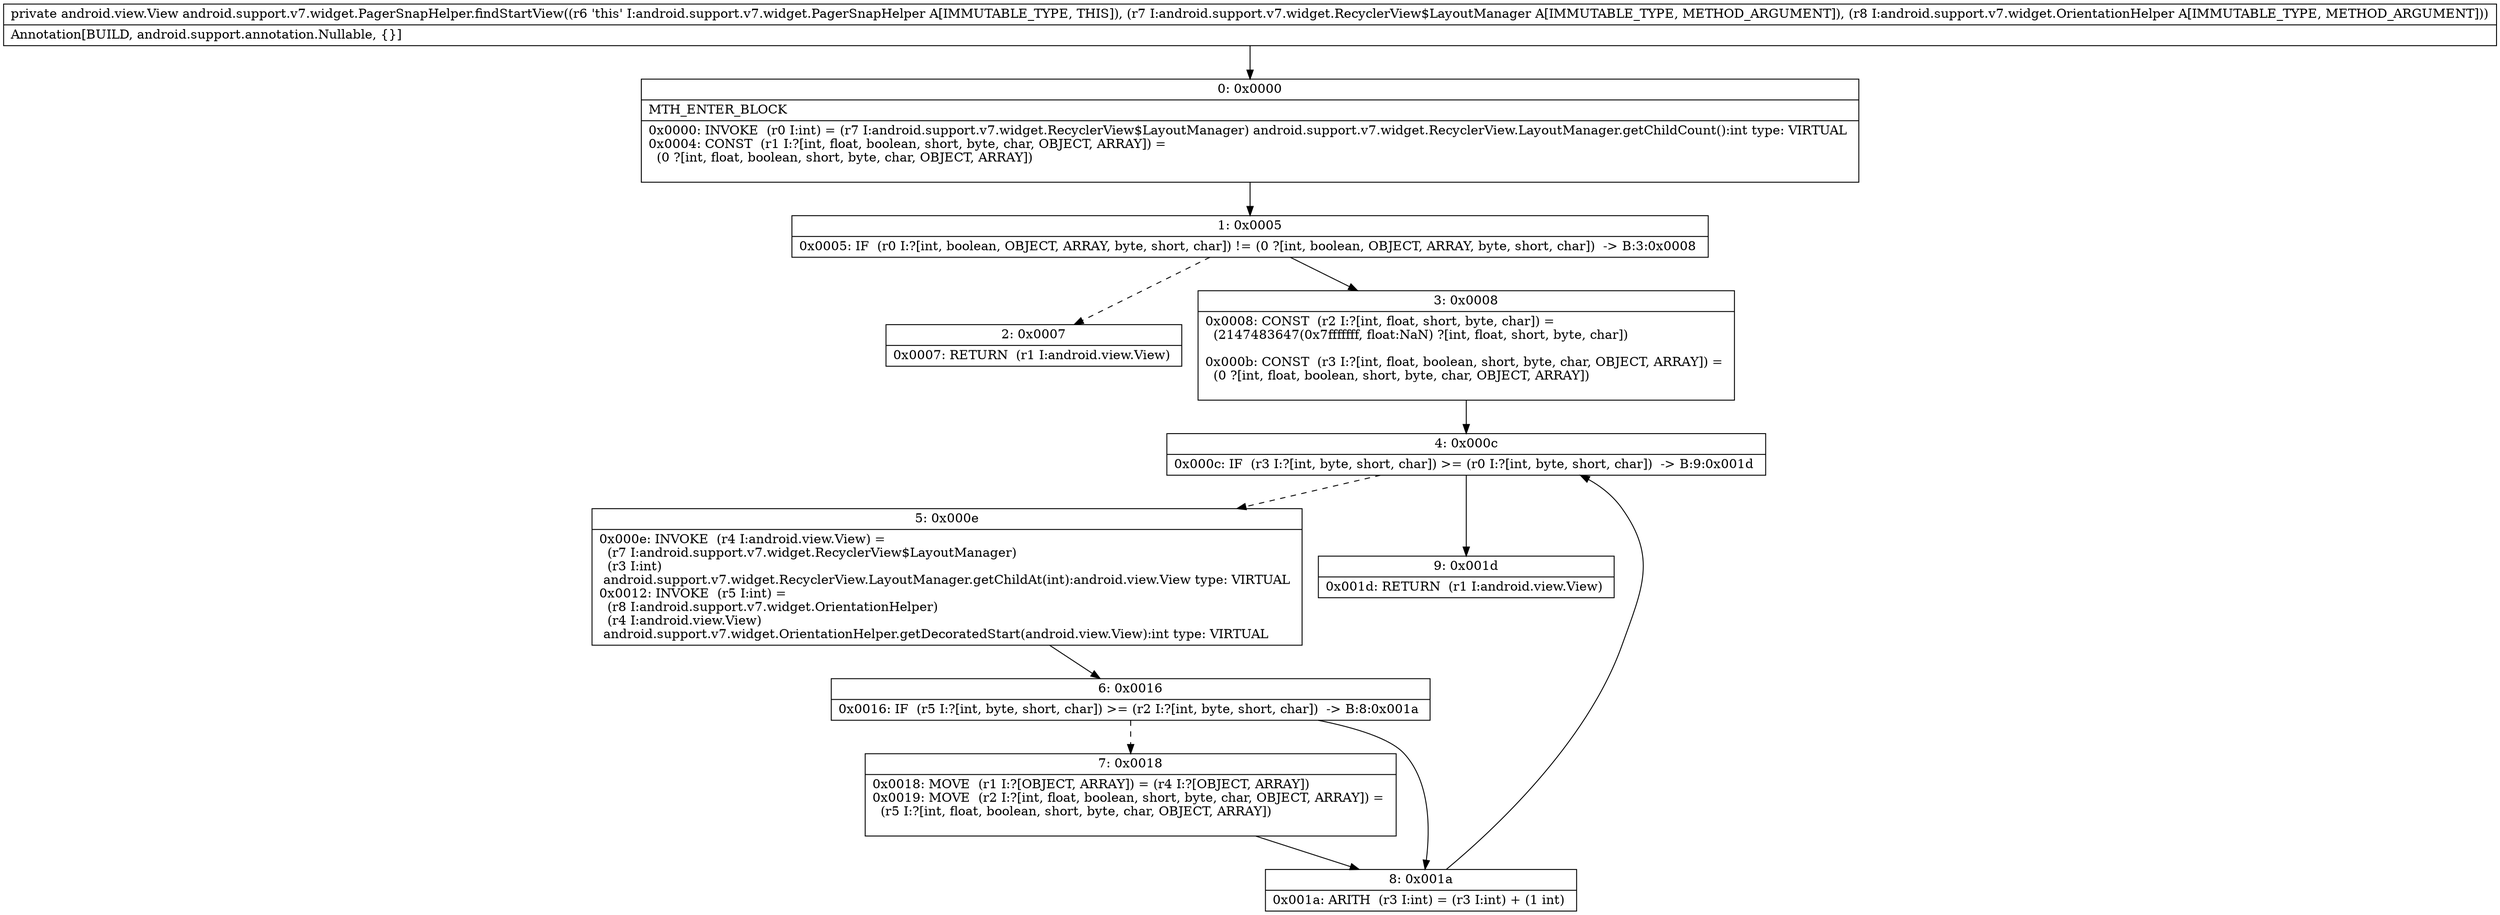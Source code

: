 digraph "CFG forandroid.support.v7.widget.PagerSnapHelper.findStartView(Landroid\/support\/v7\/widget\/RecyclerView$LayoutManager;Landroid\/support\/v7\/widget\/OrientationHelper;)Landroid\/view\/View;" {
Node_0 [shape=record,label="{0\:\ 0x0000|MTH_ENTER_BLOCK\l|0x0000: INVOKE  (r0 I:int) = (r7 I:android.support.v7.widget.RecyclerView$LayoutManager) android.support.v7.widget.RecyclerView.LayoutManager.getChildCount():int type: VIRTUAL \l0x0004: CONST  (r1 I:?[int, float, boolean, short, byte, char, OBJECT, ARRAY]) = \l  (0 ?[int, float, boolean, short, byte, char, OBJECT, ARRAY])\l \l}"];
Node_1 [shape=record,label="{1\:\ 0x0005|0x0005: IF  (r0 I:?[int, boolean, OBJECT, ARRAY, byte, short, char]) != (0 ?[int, boolean, OBJECT, ARRAY, byte, short, char])  \-\> B:3:0x0008 \l}"];
Node_2 [shape=record,label="{2\:\ 0x0007|0x0007: RETURN  (r1 I:android.view.View) \l}"];
Node_3 [shape=record,label="{3\:\ 0x0008|0x0008: CONST  (r2 I:?[int, float, short, byte, char]) = \l  (2147483647(0x7fffffff, float:NaN) ?[int, float, short, byte, char])\l \l0x000b: CONST  (r3 I:?[int, float, boolean, short, byte, char, OBJECT, ARRAY]) = \l  (0 ?[int, float, boolean, short, byte, char, OBJECT, ARRAY])\l \l}"];
Node_4 [shape=record,label="{4\:\ 0x000c|0x000c: IF  (r3 I:?[int, byte, short, char]) \>= (r0 I:?[int, byte, short, char])  \-\> B:9:0x001d \l}"];
Node_5 [shape=record,label="{5\:\ 0x000e|0x000e: INVOKE  (r4 I:android.view.View) = \l  (r7 I:android.support.v7.widget.RecyclerView$LayoutManager)\l  (r3 I:int)\l android.support.v7.widget.RecyclerView.LayoutManager.getChildAt(int):android.view.View type: VIRTUAL \l0x0012: INVOKE  (r5 I:int) = \l  (r8 I:android.support.v7.widget.OrientationHelper)\l  (r4 I:android.view.View)\l android.support.v7.widget.OrientationHelper.getDecoratedStart(android.view.View):int type: VIRTUAL \l}"];
Node_6 [shape=record,label="{6\:\ 0x0016|0x0016: IF  (r5 I:?[int, byte, short, char]) \>= (r2 I:?[int, byte, short, char])  \-\> B:8:0x001a \l}"];
Node_7 [shape=record,label="{7\:\ 0x0018|0x0018: MOVE  (r1 I:?[OBJECT, ARRAY]) = (r4 I:?[OBJECT, ARRAY]) \l0x0019: MOVE  (r2 I:?[int, float, boolean, short, byte, char, OBJECT, ARRAY]) = \l  (r5 I:?[int, float, boolean, short, byte, char, OBJECT, ARRAY])\l \l}"];
Node_8 [shape=record,label="{8\:\ 0x001a|0x001a: ARITH  (r3 I:int) = (r3 I:int) + (1 int) \l}"];
Node_9 [shape=record,label="{9\:\ 0x001d|0x001d: RETURN  (r1 I:android.view.View) \l}"];
MethodNode[shape=record,label="{private android.view.View android.support.v7.widget.PagerSnapHelper.findStartView((r6 'this' I:android.support.v7.widget.PagerSnapHelper A[IMMUTABLE_TYPE, THIS]), (r7 I:android.support.v7.widget.RecyclerView$LayoutManager A[IMMUTABLE_TYPE, METHOD_ARGUMENT]), (r8 I:android.support.v7.widget.OrientationHelper A[IMMUTABLE_TYPE, METHOD_ARGUMENT]))  | Annotation[BUILD, android.support.annotation.Nullable, \{\}]\l}"];
MethodNode -> Node_0;
Node_0 -> Node_1;
Node_1 -> Node_2[style=dashed];
Node_1 -> Node_3;
Node_3 -> Node_4;
Node_4 -> Node_5[style=dashed];
Node_4 -> Node_9;
Node_5 -> Node_6;
Node_6 -> Node_7[style=dashed];
Node_6 -> Node_8;
Node_7 -> Node_8;
Node_8 -> Node_4;
}

